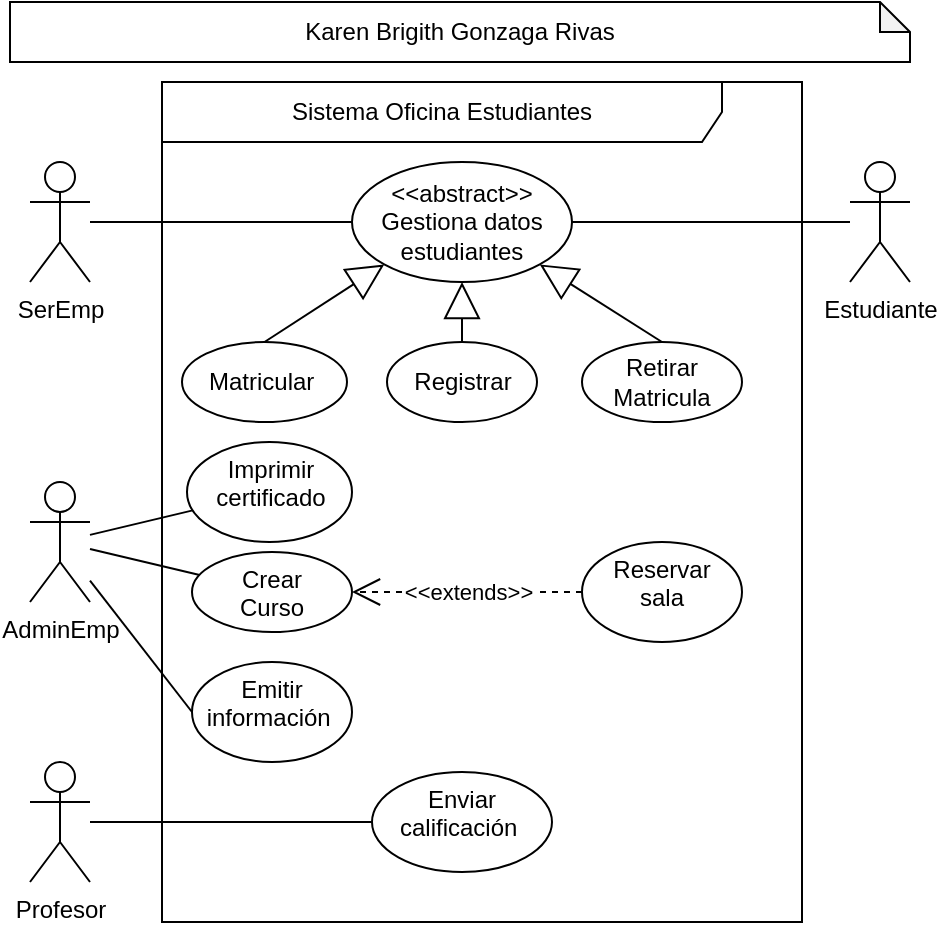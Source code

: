 <mxfile version="18.1.1" type="github">
  <diagram id="al_IXY6fUMPGHB1Z6XzG" name="Page-1">
    <mxGraphModel dx="1278" dy="539" grid="1" gridSize="10" guides="1" tooltips="1" connect="1" arrows="1" fold="1" page="1" pageScale="1" pageWidth="827" pageHeight="1169" math="0" shadow="0">
      <root>
        <mxCell id="0" />
        <mxCell id="1" parent="0" />
        <mxCell id="ypslxdYUAerQEdAFZnFJ-1" value="Karen Brigith Gonzaga Rivas" style="shape=note;whiteSpace=wrap;html=1;backgroundOutline=1;darkOpacity=0.05;size=15;" vertex="1" parent="1">
          <mxGeometry x="10" y="30" width="450" height="30" as="geometry" />
        </mxCell>
        <mxCell id="ypslxdYUAerQEdAFZnFJ-33" value="" style="endArrow=none;html=1;rounded=0;" edge="1" parent="1" source="ypslxdYUAerQEdAFZnFJ-2" target="ypslxdYUAerQEdAFZnFJ-25">
          <mxGeometry relative="1" as="geometry" />
        </mxCell>
        <mxCell id="ypslxdYUAerQEdAFZnFJ-2" value="Estudiante" style="shape=umlActor;verticalLabelPosition=bottom;verticalAlign=top;html=1;outlineConnect=0;" vertex="1" parent="1">
          <mxGeometry x="430" y="110" width="30" height="60" as="geometry" />
        </mxCell>
        <mxCell id="ypslxdYUAerQEdAFZnFJ-3" value="Sistema Oficina Estudiantes" style="shape=umlFrame;whiteSpace=wrap;html=1;width=280;height=30;" vertex="1" parent="1">
          <mxGeometry x="86" y="70" width="320" height="420" as="geometry" />
        </mxCell>
        <mxCell id="ypslxdYUAerQEdAFZnFJ-5" value="Matricular&amp;nbsp;" style="ellipse;whiteSpace=wrap;html=1;" vertex="1" parent="1">
          <mxGeometry x="96" y="200" width="82.5" height="40" as="geometry" />
        </mxCell>
        <mxCell id="ypslxdYUAerQEdAFZnFJ-6" value="Registrar" style="ellipse;whiteSpace=wrap;html=1;" vertex="1" parent="1">
          <mxGeometry x="198.5" y="200" width="75" height="40" as="geometry" />
        </mxCell>
        <mxCell id="ypslxdYUAerQEdAFZnFJ-7" value="Retirar Matricula" style="ellipse;whiteSpace=wrap;html=1;" vertex="1" parent="1">
          <mxGeometry x="296" y="200" width="80" height="40" as="geometry" />
        </mxCell>
        <mxCell id="ypslxdYUAerQEdAFZnFJ-11" value="" style="endArrow=none;html=1;rounded=0;" edge="1" parent="1" source="ypslxdYUAerQEdAFZnFJ-8" target="ypslxdYUAerQEdAFZnFJ-10">
          <mxGeometry relative="1" as="geometry" />
        </mxCell>
        <mxCell id="ypslxdYUAerQEdAFZnFJ-8" value="Profesor" style="shape=umlActor;verticalLabelPosition=bottom;verticalAlign=top;html=1;outlineConnect=0;" vertex="1" parent="1">
          <mxGeometry x="20" y="410" width="30" height="60" as="geometry" />
        </mxCell>
        <mxCell id="ypslxdYUAerQEdAFZnFJ-10" value="Enviar calificación&amp;nbsp;" style="ellipse;whiteSpace=wrap;html=1;verticalAlign=top;" vertex="1" parent="1">
          <mxGeometry x="191" y="415" width="90" height="50" as="geometry" />
        </mxCell>
        <mxCell id="ypslxdYUAerQEdAFZnFJ-14" value="" style="endArrow=none;html=1;rounded=0;" edge="1" parent="1" source="ypslxdYUAerQEdAFZnFJ-12" target="ypslxdYUAerQEdAFZnFJ-13">
          <mxGeometry relative="1" as="geometry" />
        </mxCell>
        <mxCell id="ypslxdYUAerQEdAFZnFJ-17" value="" style="endArrow=none;html=1;rounded=0;" edge="1" parent="1" source="ypslxdYUAerQEdAFZnFJ-12" target="ypslxdYUAerQEdAFZnFJ-16">
          <mxGeometry relative="1" as="geometry" />
        </mxCell>
        <mxCell id="ypslxdYUAerQEdAFZnFJ-19" value="" style="endArrow=none;html=1;rounded=0;entryX=0;entryY=0.5;entryDx=0;entryDy=0;" edge="1" parent="1" source="ypslxdYUAerQEdAFZnFJ-12" target="ypslxdYUAerQEdAFZnFJ-18">
          <mxGeometry relative="1" as="geometry" />
        </mxCell>
        <mxCell id="ypslxdYUAerQEdAFZnFJ-12" value="AdminEmp" style="shape=umlActor;verticalLabelPosition=bottom;verticalAlign=top;html=1;outlineConnect=0;" vertex="1" parent="1">
          <mxGeometry x="20" y="270" width="30" height="60" as="geometry" />
        </mxCell>
        <mxCell id="ypslxdYUAerQEdAFZnFJ-13" value="Crear &lt;br&gt;Curso" style="ellipse;whiteSpace=wrap;html=1;verticalAlign=top;" vertex="1" parent="1">
          <mxGeometry x="101" y="305" width="80" height="40" as="geometry" />
        </mxCell>
        <mxCell id="ypslxdYUAerQEdAFZnFJ-16" value="Imprimir certificado" style="ellipse;whiteSpace=wrap;html=1;verticalAlign=top;" vertex="1" parent="1">
          <mxGeometry x="98.5" y="250" width="82.5" height="50" as="geometry" />
        </mxCell>
        <mxCell id="ypslxdYUAerQEdAFZnFJ-18" value="Emitir información&amp;nbsp;" style="ellipse;whiteSpace=wrap;html=1;verticalAlign=top;" vertex="1" parent="1">
          <mxGeometry x="101" y="360" width="80" height="50" as="geometry" />
        </mxCell>
        <mxCell id="ypslxdYUAerQEdAFZnFJ-20" value="Reservar &lt;br&gt;sala" style="ellipse;whiteSpace=wrap;html=1;verticalAlign=top;" vertex="1" parent="1">
          <mxGeometry x="296" y="300" width="80" height="50" as="geometry" />
        </mxCell>
        <mxCell id="ypslxdYUAerQEdAFZnFJ-24" value="&amp;lt;&amp;lt;extends&amp;gt;&amp;gt;" style="endArrow=open;endSize=12;dashed=1;html=1;rounded=0;entryX=1;entryY=0.5;entryDx=0;entryDy=0;exitX=0;exitY=0.5;exitDx=0;exitDy=0;" edge="1" parent="1" source="ypslxdYUAerQEdAFZnFJ-20" target="ypslxdYUAerQEdAFZnFJ-13">
          <mxGeometry width="160" relative="1" as="geometry">
            <mxPoint x="206" y="410" as="sourcePoint" />
            <mxPoint x="366" y="410" as="targetPoint" />
          </mxGeometry>
        </mxCell>
        <mxCell id="ypslxdYUAerQEdAFZnFJ-25" value="&amp;lt;&amp;lt;abstract&amp;gt;&amp;gt;&lt;br&gt;Gestiona datos estudiantes" style="ellipse;whiteSpace=wrap;html=1;" vertex="1" parent="1">
          <mxGeometry x="181" y="110" width="110" height="60" as="geometry" />
        </mxCell>
        <mxCell id="ypslxdYUAerQEdAFZnFJ-28" value="" style="endArrow=block;endSize=16;endFill=0;html=1;rounded=0;exitX=0.5;exitY=0;exitDx=0;exitDy=0;entryX=0.5;entryY=1;entryDx=0;entryDy=0;" edge="1" parent="1" source="ypslxdYUAerQEdAFZnFJ-6" target="ypslxdYUAerQEdAFZnFJ-25">
          <mxGeometry y="40" width="160" relative="1" as="geometry">
            <mxPoint x="186" y="180" as="sourcePoint" />
            <mxPoint x="336" y="180" as="targetPoint" />
            <mxPoint as="offset" />
          </mxGeometry>
        </mxCell>
        <mxCell id="ypslxdYUAerQEdAFZnFJ-29" value="" style="endArrow=block;endSize=16;endFill=0;html=1;rounded=0;exitX=0.5;exitY=0;exitDx=0;exitDy=0;entryX=0;entryY=1;entryDx=0;entryDy=0;" edge="1" parent="1" source="ypslxdYUAerQEdAFZnFJ-5" target="ypslxdYUAerQEdAFZnFJ-25">
          <mxGeometry y="40" width="160" relative="1" as="geometry">
            <mxPoint x="246" y="210" as="sourcePoint" />
            <mxPoint x="174.38" y="174.6" as="targetPoint" />
            <mxPoint as="offset" />
          </mxGeometry>
        </mxCell>
        <mxCell id="ypslxdYUAerQEdAFZnFJ-30" value="" style="endArrow=block;endSize=16;endFill=0;html=1;rounded=0;exitX=0.5;exitY=0;exitDx=0;exitDy=0;entryX=1;entryY=1;entryDx=0;entryDy=0;" edge="1" parent="1" source="ypslxdYUAerQEdAFZnFJ-7" target="ypslxdYUAerQEdAFZnFJ-25">
          <mxGeometry y="40" width="160" relative="1" as="geometry">
            <mxPoint x="256" y="220" as="sourcePoint" />
            <mxPoint x="184.38" y="184.6" as="targetPoint" />
            <mxPoint as="offset" />
          </mxGeometry>
        </mxCell>
        <mxCell id="ypslxdYUAerQEdAFZnFJ-36" value="" style="endArrow=none;html=1;rounded=0;" edge="1" parent="1" source="ypslxdYUAerQEdAFZnFJ-34" target="ypslxdYUAerQEdAFZnFJ-25">
          <mxGeometry relative="1" as="geometry">
            <mxPoint x="190" y="140" as="targetPoint" />
          </mxGeometry>
        </mxCell>
        <mxCell id="ypslxdYUAerQEdAFZnFJ-34" value="SerEmp" style="shape=umlActor;verticalLabelPosition=bottom;verticalAlign=top;html=1;outlineConnect=0;" vertex="1" parent="1">
          <mxGeometry x="20" y="110" width="30" height="60" as="geometry" />
        </mxCell>
      </root>
    </mxGraphModel>
  </diagram>
</mxfile>
